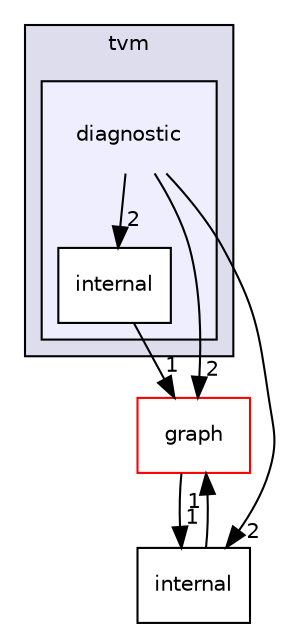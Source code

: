 digraph "include/tvm/diagnostic" {
  compound=true
  node [ fontsize="10", fontname="Helvetica"];
  edge [ labelfontsize="10", labelfontname="Helvetica"];
  subgraph clusterdir_b4c7d8e826c599ba55146c099a14beb5 {
    graph [ bgcolor="#ddddee", pencolor="black", label="tvm" fontname="Helvetica", fontsize="10", URL="dir_b4c7d8e826c599ba55146c099a14beb5.html"]
  subgraph clusterdir_54043edfb1f766d11f3b05236bb09504 {
    graph [ bgcolor="#eeeeff", pencolor="black", label="" URL="dir_54043edfb1f766d11f3b05236bb09504.html"];
    dir_54043edfb1f766d11f3b05236bb09504 [shape=plaintext label="diagnostic"];
    dir_a79177858c2ea080eb6a0fccc33bd782 [shape=box label="internal" color="black" fillcolor="white" style="filled" URL="dir_a79177858c2ea080eb6a0fccc33bd782.html"];
  }
  }
  dir_df8c49de760ace615969b0dd6b4dc6c3 [shape=box label="graph" fillcolor="white" style="filled" color="red" URL="dir_df8c49de760ace615969b0dd6b4dc6c3.html"];
  dir_020a04e36825fdb5d137e6f4f382bacd [shape=box label="internal" URL="dir_020a04e36825fdb5d137e6f4f382bacd.html"];
  dir_54043edfb1f766d11f3b05236bb09504->dir_df8c49de760ace615969b0dd6b4dc6c3 [headlabel="2", labeldistance=1.5 headhref="dir_000011_000017.html"];
  dir_54043edfb1f766d11f3b05236bb09504->dir_a79177858c2ea080eb6a0fccc33bd782 [headlabel="2", labeldistance=1.5 headhref="dir_000011_000012.html"];
  dir_54043edfb1f766d11f3b05236bb09504->dir_020a04e36825fdb5d137e6f4f382bacd [headlabel="2", labeldistance=1.5 headhref="dir_000011_000007.html"];
  dir_df8c49de760ace615969b0dd6b4dc6c3->dir_020a04e36825fdb5d137e6f4f382bacd [headlabel="1", labeldistance=1.5 headhref="dir_000017_000007.html"];
  dir_a79177858c2ea080eb6a0fccc33bd782->dir_df8c49de760ace615969b0dd6b4dc6c3 [headlabel="1", labeldistance=1.5 headhref="dir_000012_000017.html"];
  dir_020a04e36825fdb5d137e6f4f382bacd->dir_df8c49de760ace615969b0dd6b4dc6c3 [headlabel="1", labeldistance=1.5 headhref="dir_000007_000017.html"];
}
